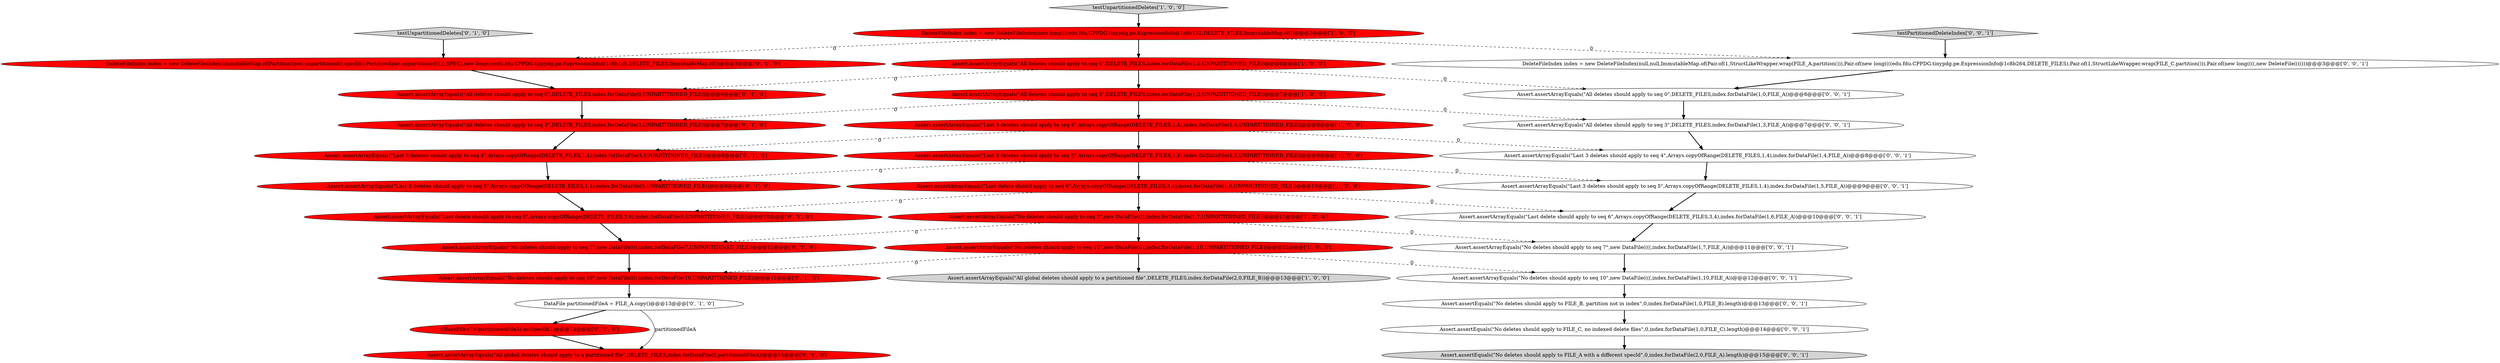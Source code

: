 digraph {
13 [style = filled, label = "Assert.assertArrayEquals(\"All deletes should apply to seq 0\",DELETE_FILES,index.forDataFile(0,UNPARTITIONED_FILE))@@@6@@@['0', '1', '0']", fillcolor = red, shape = ellipse image = "AAA1AAABBB2BBB"];
17 [style = filled, label = "((BaseFile<?>)partitionedFileA).setSpecId(1)@@@14@@@['0', '1', '0']", fillcolor = red, shape = ellipse image = "AAA1AAABBB2BBB"];
4 [style = filled, label = "testUnpartitionedDeletes['1', '0', '0']", fillcolor = lightgray, shape = diamond image = "AAA0AAABBB1BBB"];
23 [style = filled, label = "Assert.assertArrayEquals(\"No deletes should apply to seq 10\",new DataFile((((,index.forDataFile(1,10,FILE_A))@@@12@@@['0', '0', '1']", fillcolor = white, shape = ellipse image = "AAA0AAABBB3BBB"];
25 [style = filled, label = "Assert.assertEquals(\"No deletes should apply to FILE_B, partition not in index\",0,index.forDataFile(1,0,FILE_B).length)@@@13@@@['0', '0', '1']", fillcolor = white, shape = ellipse image = "AAA0AAABBB3BBB"];
0 [style = filled, label = "Assert.assertArrayEquals(\"No deletes should apply to seq 7\",new DataFile((((,index.forDataFile(1,7,UNPARTITIONED_FILE))@@@11@@@['1', '0', '0']", fillcolor = red, shape = ellipse image = "AAA1AAABBB1BBB"];
32 [style = filled, label = "Assert.assertEquals(\"No deletes should apply to FILE_C, no indexed delete files\",0,index.forDataFile(1,0,FILE_C).length)@@@14@@@['0', '0', '1']", fillcolor = white, shape = ellipse image = "AAA0AAABBB3BBB"];
3 [style = filled, label = "Assert.assertArrayEquals(\"Last 3 deletes should apply to seq 5\",Arrays.copyOfRange(DELETE_FILES,1,4),index.forDataFile(1,5,UNPARTITIONED_FILE))@@@9@@@['1', '0', '0']", fillcolor = red, shape = ellipse image = "AAA1AAABBB1BBB"];
19 [style = filled, label = "Assert.assertArrayEquals(\"Last 3 deletes should apply to seq 5\",Arrays.copyOfRange(DELETE_FILES,1,4),index.forDataFile(5,UNPARTITIONED_FILE))@@@9@@@['0', '1', '0']", fillcolor = red, shape = ellipse image = "AAA1AAABBB2BBB"];
31 [style = filled, label = "Assert.assertArrayEquals(\"Last 3 deletes should apply to seq 5\",Arrays.copyOfRange(DELETE_FILES,1,4),index.forDataFile(1,5,FILE_A))@@@9@@@['0', '0', '1']", fillcolor = white, shape = ellipse image = "AAA0AAABBB3BBB"];
8 [style = filled, label = "Assert.assertArrayEquals(\"All deletes should apply to seq 3\",DELETE_FILES,index.forDataFile(1,3,UNPARTITIONED_FILE))@@@7@@@['1', '0', '0']", fillcolor = red, shape = ellipse image = "AAA1AAABBB1BBB"];
28 [style = filled, label = "Assert.assertArrayEquals(\"No deletes should apply to seq 7\",new DataFile((((,index.forDataFile(1,7,FILE_A))@@@11@@@['0', '0', '1']", fillcolor = white, shape = ellipse image = "AAA0AAABBB3BBB"];
7 [style = filled, label = "Assert.assertArrayEquals(\"Last 3 deletes should apply to seq 4\",Arrays.copyOfRange(DELETE_FILES,1,4),index.forDataFile(1,4,UNPARTITIONED_FILE))@@@8@@@['1', '0', '0']", fillcolor = red, shape = ellipse image = "AAA1AAABBB1BBB"];
1 [style = filled, label = "Assert.assertArrayEquals(\"No deletes should apply to seq 10\",new DataFile((((,index.forDataFile(1,10,UNPARTITIONED_FILE))@@@12@@@['1', '0', '0']", fillcolor = red, shape = ellipse image = "AAA1AAABBB1BBB"];
5 [style = filled, label = "Assert.assertArrayEquals(\"Last delete should apply to seq 6\",Arrays.copyOfRange(DELETE_FILES,3,4),index.forDataFile(1,6,UNPARTITIONED_FILE))@@@10@@@['1', '0', '0']", fillcolor = red, shape = ellipse image = "AAA1AAABBB1BBB"];
6 [style = filled, label = "DeleteFileIndex index = new DeleteFileIndex(new long((((edu.fdu.CPPDG.tinypdg.pe.ExpressionInfo@1c8b132,DELETE_FILES,ImmutableMap.of())@@@3@@@['1', '0', '0']", fillcolor = red, shape = ellipse image = "AAA1AAABBB1BBB"];
2 [style = filled, label = "Assert.assertArrayEquals(\"All deletes should apply to seq 0\",DELETE_FILES,index.forDataFile(1,0,UNPARTITIONED_FILE))@@@6@@@['1', '0', '0']", fillcolor = red, shape = ellipse image = "AAA1AAABBB1BBB"];
14 [style = filled, label = "DataFile partitionedFileA = FILE_A.copy()@@@13@@@['0', '1', '0']", fillcolor = white, shape = ellipse image = "AAA0AAABBB2BBB"];
26 [style = filled, label = "Assert.assertEquals(\"No deletes should apply to FILE_A with a different specId\",0,index.forDataFile(2,0,FILE_A).length)@@@15@@@['0', '0', '1']", fillcolor = lightgray, shape = ellipse image = "AAA0AAABBB3BBB"];
33 [style = filled, label = "Assert.assertArrayEquals(\"All deletes should apply to seq 0\",DELETE_FILES,index.forDataFile(1,0,FILE_A))@@@6@@@['0', '0', '1']", fillcolor = white, shape = ellipse image = "AAA0AAABBB3BBB"];
9 [style = filled, label = "Assert.assertArrayEquals(\"All global deletes should apply to a partitioned file\",DELETE_FILES,index.forDataFile(2,0,FILE_B))@@@13@@@['1', '0', '0']", fillcolor = lightgray, shape = ellipse image = "AAA0AAABBB1BBB"];
30 [style = filled, label = "Assert.assertArrayEquals(\"All deletes should apply to seq 3\",DELETE_FILES,index.forDataFile(1,3,FILE_A))@@@7@@@['0', '0', '1']", fillcolor = white, shape = ellipse image = "AAA0AAABBB3BBB"];
15 [style = filled, label = "Assert.assertArrayEquals(\"Last 3 deletes should apply to seq 4\",Arrays.copyOfRange(DELETE_FILES,1,4),index.forDataFile(4,UNPARTITIONED_FILE))@@@8@@@['0', '1', '0']", fillcolor = red, shape = ellipse image = "AAA1AAABBB2BBB"];
24 [style = filled, label = "DeleteFileIndex index = new DeleteFileIndex(null,null,ImmutableMap.of(Pair.of(1,StructLikeWrapper.wrap(FILE_A.partition())),Pair.of(new long((((edu.fdu.CPPDG.tinypdg.pe.ExpressionInfo@1c8b264,DELETE_FILES),Pair.of(1,StructLikeWrapper.wrap(FILE_C.partition())),Pair.of(new long((((,new DeleteFile(((()))@@@3@@@['0', '0', '1']", fillcolor = white, shape = ellipse image = "AAA0AAABBB3BBB"];
11 [style = filled, label = "Assert.assertArrayEquals(\"All deletes should apply to seq 3\",DELETE_FILES,index.forDataFile(3,UNPARTITIONED_FILE))@@@7@@@['0', '1', '0']", fillcolor = red, shape = ellipse image = "AAA1AAABBB2BBB"];
29 [style = filled, label = "Assert.assertArrayEquals(\"Last 3 deletes should apply to seq 4\",Arrays.copyOfRange(DELETE_FILES,1,4),index.forDataFile(1,4,FILE_A))@@@8@@@['0', '0', '1']", fillcolor = white, shape = ellipse image = "AAA0AAABBB3BBB"];
22 [style = filled, label = "Assert.assertArrayEquals(\"Last delete should apply to seq 6\",Arrays.copyOfRange(DELETE_FILES,3,4),index.forDataFile(1,6,FILE_A))@@@10@@@['0', '0', '1']", fillcolor = white, shape = ellipse image = "AAA0AAABBB3BBB"];
16 [style = filled, label = "Assert.assertArrayEquals(\"No deletes should apply to seq 10\",new DataFile((((,index.forDataFile(10,UNPARTITIONED_FILE))@@@12@@@['0', '1', '0']", fillcolor = red, shape = ellipse image = "AAA1AAABBB2BBB"];
10 [style = filled, label = "DeleteFileIndex index = new DeleteFileIndex(ImmutableMap.of(PartitionSpec.unpartitioned().specId(),PartitionSpec.unpartitioned(),1,SPEC),new long((((edu.fdu.CPPDG.tinypdg.pe.ExpressionInfo@1c8b1c5,DELETE_FILES,ImmutableMap.of())@@@3@@@['0', '1', '0']", fillcolor = red, shape = ellipse image = "AAA1AAABBB2BBB"];
12 [style = filled, label = "Assert.assertArrayEquals(\"All global deletes should apply to a partitioned file\",DELETE_FILES,index.forDataFile(0,partitionedFileA))@@@15@@@['0', '1', '0']", fillcolor = red, shape = ellipse image = "AAA1AAABBB2BBB"];
27 [style = filled, label = "testPartitionedDeleteIndex['0', '0', '1']", fillcolor = lightgray, shape = diamond image = "AAA0AAABBB3BBB"];
21 [style = filled, label = "Assert.assertArrayEquals(\"Last delete should apply to seq 6\",Arrays.copyOfRange(DELETE_FILES,3,4),index.forDataFile(6,UNPARTITIONED_FILE))@@@10@@@['0', '1', '0']", fillcolor = red, shape = ellipse image = "AAA1AAABBB2BBB"];
20 [style = filled, label = "Assert.assertArrayEquals(\"No deletes should apply to seq 7\",new DataFile((((,index.forDataFile(7,UNPARTITIONED_FILE))@@@11@@@['0', '1', '0']", fillcolor = red, shape = ellipse image = "AAA1AAABBB2BBB"];
18 [style = filled, label = "testUnpartitionedDeletes['0', '1', '0']", fillcolor = lightgray, shape = diamond image = "AAA0AAABBB2BBB"];
23->25 [style = bold, label=""];
31->22 [style = bold, label=""];
4->6 [style = bold, label=""];
3->31 [style = dashed, label="0"];
29->31 [style = bold, label=""];
25->32 [style = bold, label=""];
14->17 [style = bold, label=""];
22->28 [style = bold, label=""];
15->19 [style = bold, label=""];
0->20 [style = dashed, label="0"];
0->28 [style = dashed, label="0"];
13->11 [style = bold, label=""];
32->26 [style = bold, label=""];
30->29 [style = bold, label=""];
7->3 [style = bold, label=""];
11->15 [style = bold, label=""];
1->9 [style = bold, label=""];
8->7 [style = bold, label=""];
6->10 [style = dashed, label="0"];
3->19 [style = dashed, label="0"];
6->2 [style = bold, label=""];
24->33 [style = bold, label=""];
3->5 [style = bold, label=""];
17->12 [style = bold, label=""];
21->20 [style = bold, label=""];
20->16 [style = bold, label=""];
18->10 [style = bold, label=""];
5->0 [style = bold, label=""];
10->13 [style = bold, label=""];
28->23 [style = bold, label=""];
2->13 [style = dashed, label="0"];
0->1 [style = bold, label=""];
1->16 [style = dashed, label="0"];
6->24 [style = dashed, label="0"];
33->30 [style = bold, label=""];
7->15 [style = dashed, label="0"];
5->21 [style = dashed, label="0"];
16->14 [style = bold, label=""];
27->24 [style = bold, label=""];
2->33 [style = dashed, label="0"];
8->30 [style = dashed, label="0"];
14->12 [style = solid, label="partitionedFileA"];
7->29 [style = dashed, label="0"];
5->22 [style = dashed, label="0"];
8->11 [style = dashed, label="0"];
1->23 [style = dashed, label="0"];
2->8 [style = bold, label=""];
19->21 [style = bold, label=""];
}
